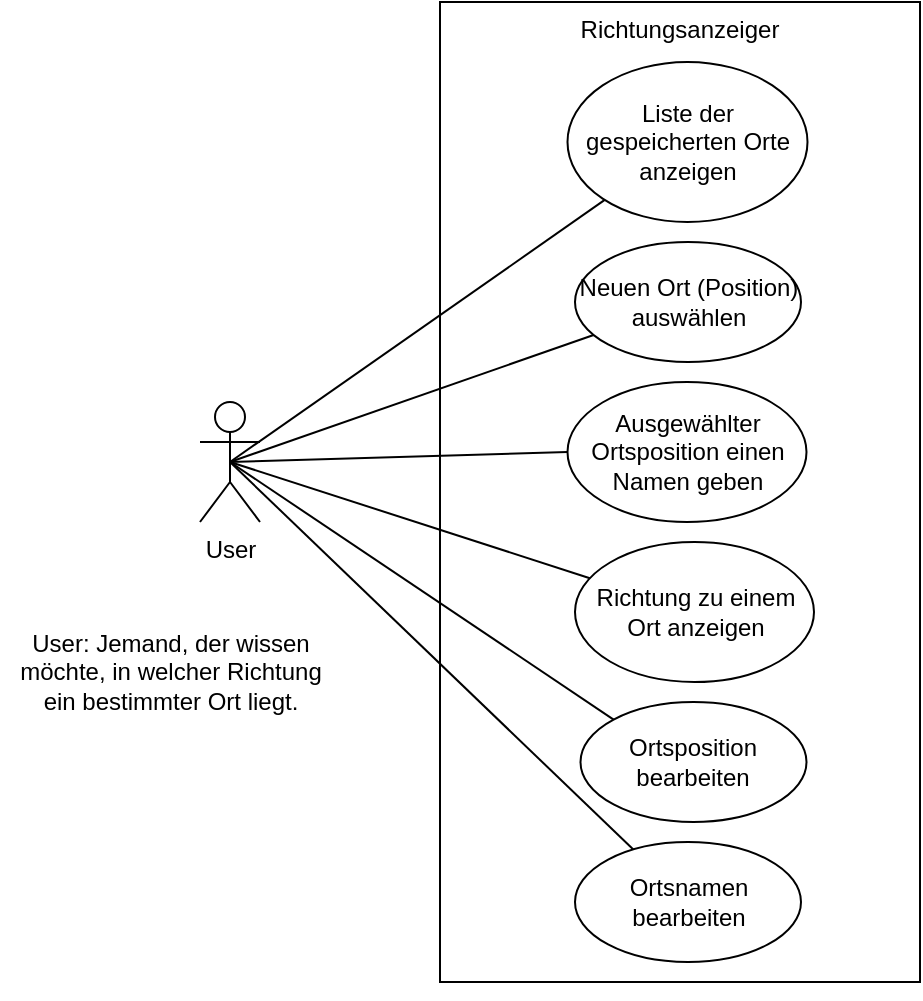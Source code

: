 <mxfile version="14.4.3" type="device"><diagram id="R5RnX-0oV31HViZ_upDS" name="Page-1"><mxGraphModel dx="1135" dy="807" grid="1" gridSize="10" guides="1" tooltips="1" connect="1" arrows="1" fold="1" page="1" pageScale="1" pageWidth="827" pageHeight="1169" math="0" shadow="0"><root><mxCell id="0"/><mxCell id="1" parent="0"/><mxCell id="9da8vRkOJdIJB7LEpnTW-1" value="Richtungsanzeiger" style="rounded=0;whiteSpace=wrap;html=1;verticalAlign=top;" parent="1" vertex="1"><mxGeometry x="260" y="40" width="240" height="490" as="geometry"/></mxCell><mxCell id="9da8vRkOJdIJB7LEpnTW-12" style="rounded=0;orthogonalLoop=1;jettySize=auto;html=1;exitX=0.5;exitY=0.5;exitDx=0;exitDy=0;exitPerimeter=0;endArrow=none;endFill=0;" parent="1" source="9da8vRkOJdIJB7LEpnTW-2" target="9da8vRkOJdIJB7LEpnTW-4" edge="1"><mxGeometry relative="1" as="geometry"/></mxCell><mxCell id="9da8vRkOJdIJB7LEpnTW-14" style="edgeStyle=none;rounded=0;orthogonalLoop=1;jettySize=auto;html=1;exitX=0.5;exitY=0.5;exitDx=0;exitDy=0;exitPerimeter=0;entryX=0;entryY=0.5;entryDx=0;entryDy=0;endArrow=none;endFill=0;" parent="1" source="9da8vRkOJdIJB7LEpnTW-2" target="9da8vRkOJdIJB7LEpnTW-6" edge="1"><mxGeometry relative="1" as="geometry"/></mxCell><mxCell id="9da8vRkOJdIJB7LEpnTW-15" style="edgeStyle=none;rounded=0;orthogonalLoop=1;jettySize=auto;html=1;exitX=0.5;exitY=0.5;exitDx=0;exitDy=0;exitPerimeter=0;endArrow=none;endFill=0;" parent="1" source="9da8vRkOJdIJB7LEpnTW-2" target="9da8vRkOJdIJB7LEpnTW-8" edge="1"><mxGeometry relative="1" as="geometry"/></mxCell><mxCell id="9da8vRkOJdIJB7LEpnTW-16" style="edgeStyle=none;rounded=0;orthogonalLoop=1;jettySize=auto;html=1;exitX=0.5;exitY=0.5;exitDx=0;exitDy=0;exitPerimeter=0;entryX=0;entryY=0;entryDx=0;entryDy=0;endArrow=none;endFill=0;" parent="1" source="9da8vRkOJdIJB7LEpnTW-2" target="9da8vRkOJdIJB7LEpnTW-9" edge="1"><mxGeometry relative="1" as="geometry"/></mxCell><mxCell id="9da8vRkOJdIJB7LEpnTW-17" style="edgeStyle=none;rounded=0;orthogonalLoop=1;jettySize=auto;html=1;exitX=0.5;exitY=0.5;exitDx=0;exitDy=0;exitPerimeter=0;endArrow=none;endFill=0;" parent="1" source="9da8vRkOJdIJB7LEpnTW-2" target="9da8vRkOJdIJB7LEpnTW-10" edge="1"><mxGeometry relative="1" as="geometry"/></mxCell><mxCell id="9da8vRkOJdIJB7LEpnTW-18" style="edgeStyle=none;rounded=0;orthogonalLoop=1;jettySize=auto;html=1;exitX=0.5;exitY=0.5;exitDx=0;exitDy=0;exitPerimeter=0;endArrow=none;endFill=0;" parent="1" source="9da8vRkOJdIJB7LEpnTW-2" target="9da8vRkOJdIJB7LEpnTW-5" edge="1"><mxGeometry relative="1" as="geometry"/></mxCell><mxCell id="9da8vRkOJdIJB7LEpnTW-2" value="User" style="shape=umlActor;verticalLabelPosition=bottom;verticalAlign=top;html=1;outlineConnect=0;" parent="1" vertex="1"><mxGeometry x="140" y="240" width="30" height="60" as="geometry"/></mxCell><mxCell id="9da8vRkOJdIJB7LEpnTW-3" value="User: Jemand, der wissen &lt;br&gt;möchte, in welcher Richtung &lt;br&gt;ein bestimmter Ort liegt." style="text;html=1;align=center;verticalAlign=middle;resizable=0;points=[];autosize=1;" parent="1" vertex="1"><mxGeometry x="40" y="350" width="170" height="50" as="geometry"/></mxCell><mxCell id="9da8vRkOJdIJB7LEpnTW-4" value="Liste der gespeicherten Orte anzeigen" style="ellipse;whiteSpace=wrap;html=1;" parent="1" vertex="1"><mxGeometry x="323.75" y="70" width="120" height="80" as="geometry"/></mxCell><mxCell id="9da8vRkOJdIJB7LEpnTW-5" value="Neuen Ort (Position) auswählen" style="ellipse;whiteSpace=wrap;html=1;" parent="1" vertex="1"><mxGeometry x="327.5" y="160" width="113" height="60" as="geometry"/></mxCell><mxCell id="9da8vRkOJdIJB7LEpnTW-6" value="&lt;div&gt;Ausgewählter Ortsposition einen Namen geben&lt;/div&gt;" style="ellipse;whiteSpace=wrap;html=1;" parent="1" vertex="1"><mxGeometry x="323.75" y="230" width="119.5" height="70" as="geometry"/></mxCell><mxCell id="9da8vRkOJdIJB7LEpnTW-8" value="Richtung zu einem Ort anzeigen" style="ellipse;whiteSpace=wrap;html=1;" parent="1" vertex="1"><mxGeometry x="327.5" y="310" width="119.5" height="70" as="geometry"/></mxCell><mxCell id="9da8vRkOJdIJB7LEpnTW-9" value="Ortsposition bearbeiten" style="ellipse;whiteSpace=wrap;html=1;" parent="1" vertex="1"><mxGeometry x="330.25" y="390" width="113" height="60" as="geometry"/></mxCell><mxCell id="9da8vRkOJdIJB7LEpnTW-10" value="&lt;div&gt;Ortsnamen bearbeiten&lt;/div&gt;" style="ellipse;whiteSpace=wrap;html=1;" parent="1" vertex="1"><mxGeometry x="327.5" y="460" width="113" height="60" as="geometry"/></mxCell><mxCell id="9da8vRkOJdIJB7LEpnTW-11" style="edgeStyle=orthogonalEdgeStyle;rounded=0;orthogonalLoop=1;jettySize=auto;html=1;exitX=0.5;exitY=1;exitDx=0;exitDy=0;" parent="1" source="9da8vRkOJdIJB7LEpnTW-1" target="9da8vRkOJdIJB7LEpnTW-1" edge="1"><mxGeometry relative="1" as="geometry"/></mxCell></root></mxGraphModel></diagram></mxfile>